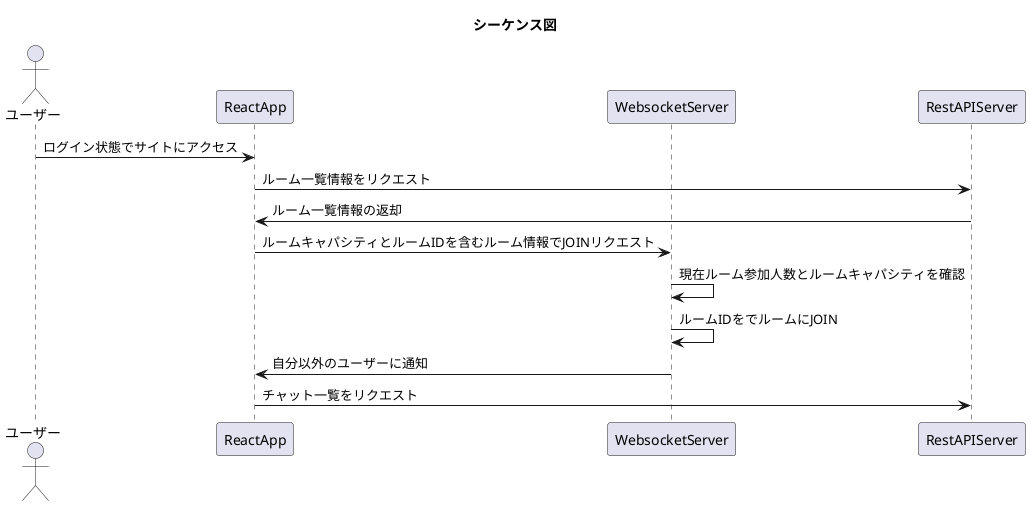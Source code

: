 @startuml
title シーケンス図

actor ユーザー

participant ReactApp
participant WebsocketServer
participant RestAPIServer

ユーザー -> ReactApp : ログイン状態でサイトにアクセス
ReactApp -> RestAPIServer : ルーム一覧情報をリクエスト
RestAPIServer -> ReactApp : ルーム一覧情報の返却
ReactApp -> WebsocketServer : ルームキャパシティとルームIDを含むルーム情報でJOINリクエスト
WebsocketServer -> WebsocketServer : 現在ルーム参加人数とルームキャパシティを確認
WebsocketServer -> WebsocketServer : ルームIDをでルームにJOIN
WebsocketServer -> ReactApp : 自分以外のユーザーに通知
ReactApp -> RestAPIServer : チャット一覧をリクエスト


@enduml
